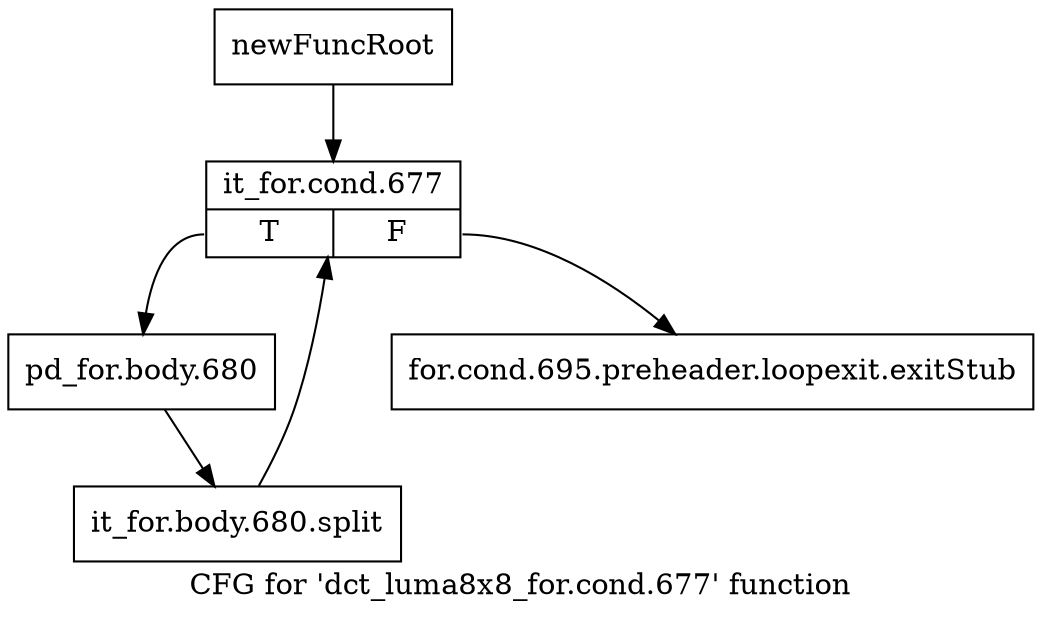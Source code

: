 digraph "CFG for 'dct_luma8x8_for.cond.677' function" {
	label="CFG for 'dct_luma8x8_for.cond.677' function";

	Node0x2f7b880 [shape=record,label="{newFuncRoot}"];
	Node0x2f7b880 -> Node0x2f7b920;
	Node0x2f7b8d0 [shape=record,label="{for.cond.695.preheader.loopexit.exitStub}"];
	Node0x2f7b920 [shape=record,label="{it_for.cond.677|{<s0>T|<s1>F}}"];
	Node0x2f7b920:s0 -> Node0x2f7b970;
	Node0x2f7b920:s1 -> Node0x2f7b8d0;
	Node0x2f7b970 [shape=record,label="{pd_for.body.680}"];
	Node0x2f7b970 -> Node0x3e0d840;
	Node0x3e0d840 [shape=record,label="{it_for.body.680.split}"];
	Node0x3e0d840 -> Node0x2f7b920;
}
